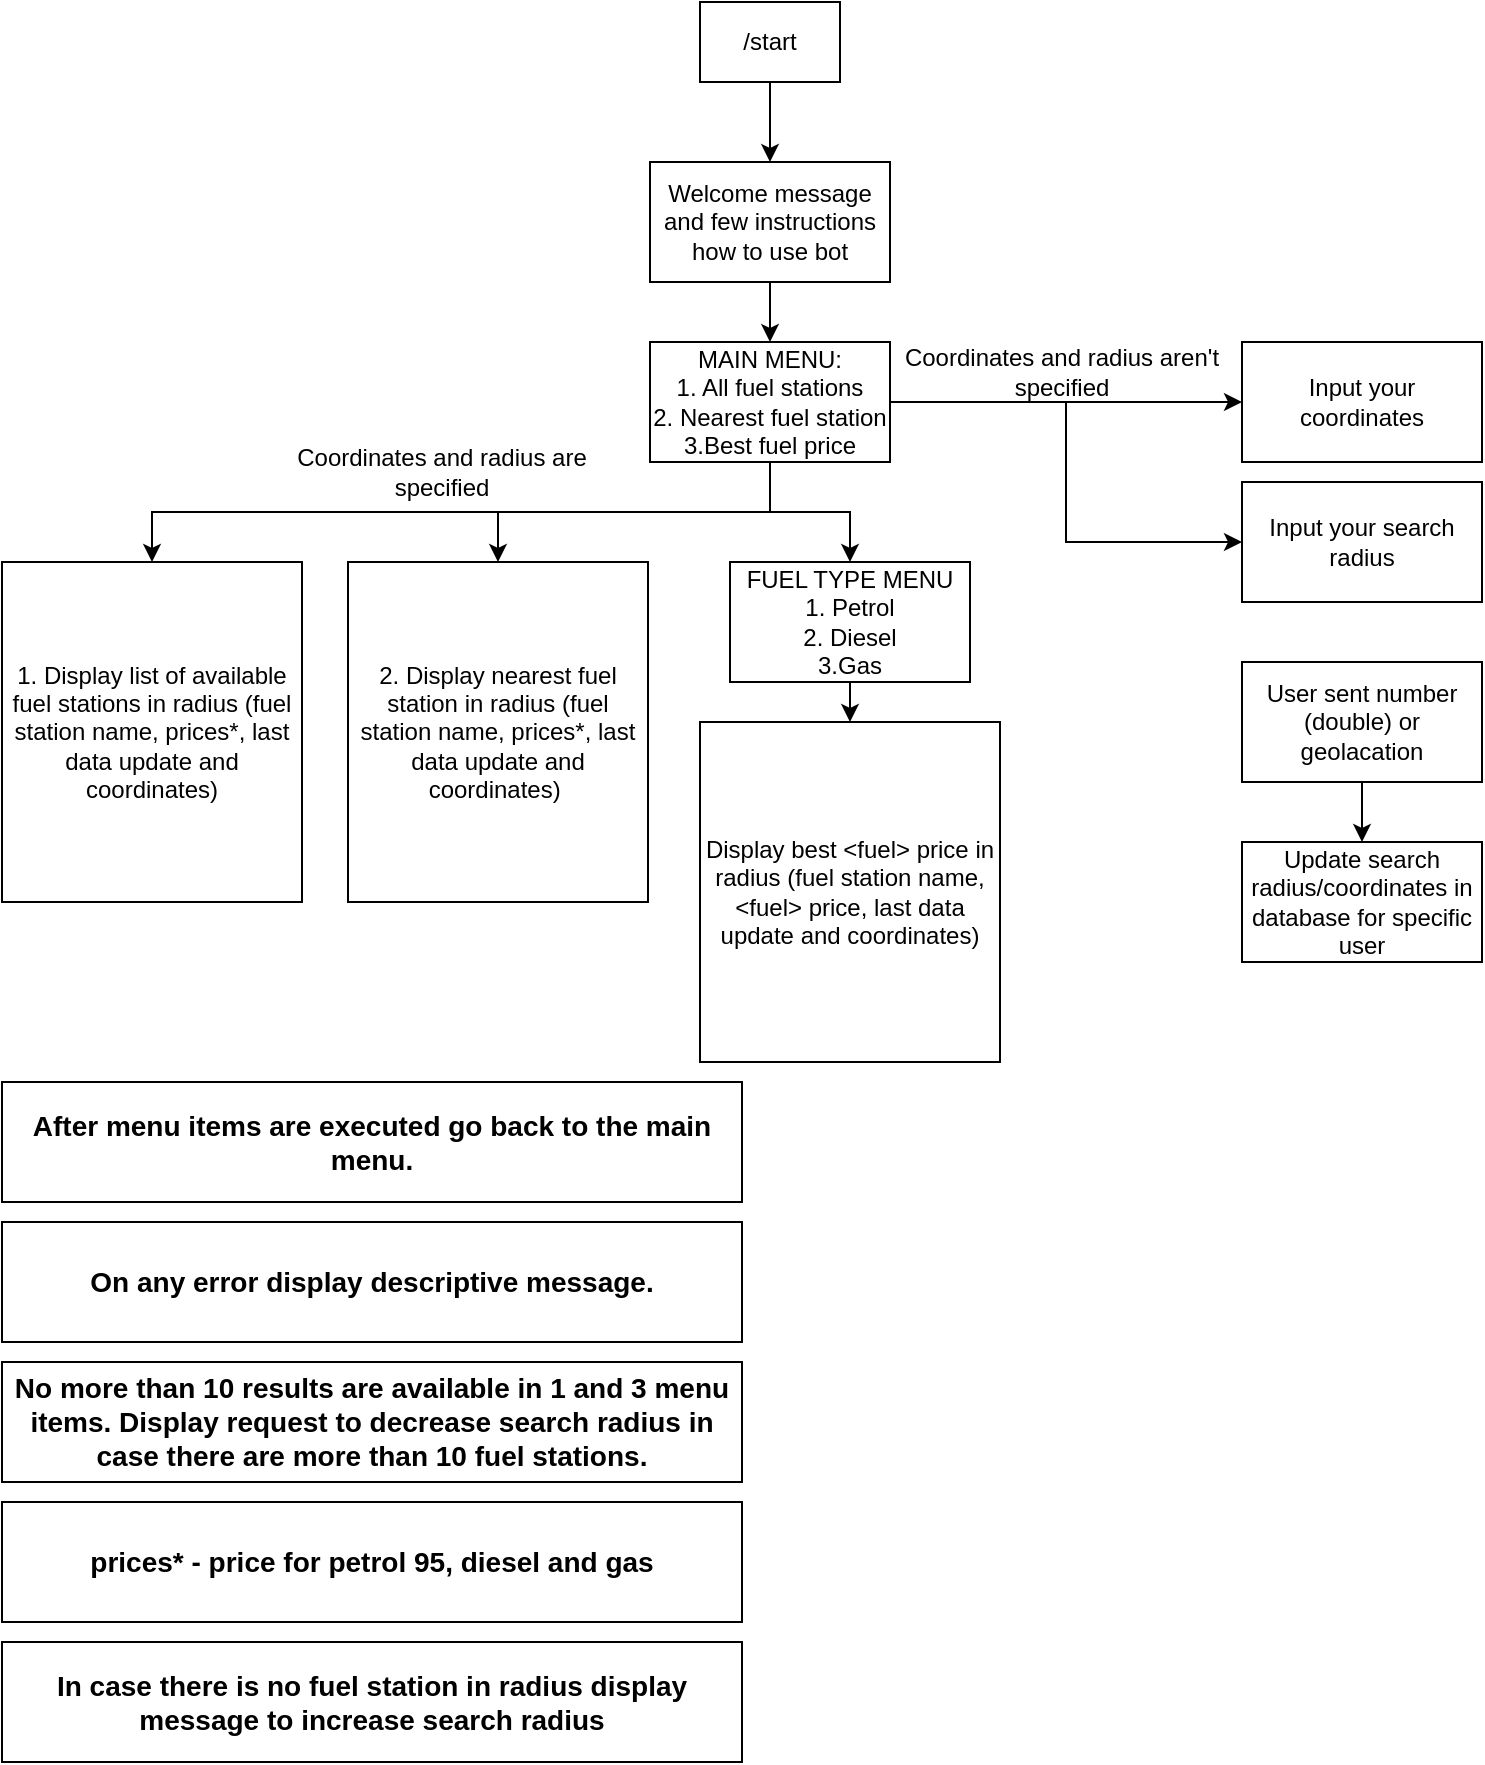 <mxfile version="21.6.2" type="device">
  <diagram name="Страница 1" id="5fkHK7FLF1vfb_biwUNI">
    <mxGraphModel dx="1050" dy="573" grid="1" gridSize="10" guides="1" tooltips="1" connect="1" arrows="1" fold="1" page="1" pageScale="1" pageWidth="827" pageHeight="1169" background="#ffffff" math="0" shadow="0">
      <root>
        <mxCell id="0" />
        <mxCell id="1" parent="0" />
        <mxCell id="sF_3mBfCFNr6Typty_mi-3" style="edgeStyle=orthogonalEdgeStyle;rounded=0;orthogonalLoop=1;jettySize=auto;html=1;exitX=0.5;exitY=1;exitDx=0;exitDy=0;entryX=0.5;entryY=0;entryDx=0;entryDy=0;" edge="1" parent="1" source="dgRW9AStRSNGtxggHci5-1" target="dgRW9AStRSNGtxggHci5-2">
          <mxGeometry relative="1" as="geometry" />
        </mxCell>
        <mxCell id="dgRW9AStRSNGtxggHci5-1" value="/start" style="rounded=0;whiteSpace=wrap;html=1;" parent="1" vertex="1">
          <mxGeometry x="379" y="10" width="70" height="40" as="geometry" />
        </mxCell>
        <mxCell id="sF_3mBfCFNr6Typty_mi-5" style="edgeStyle=orthogonalEdgeStyle;rounded=0;orthogonalLoop=1;jettySize=auto;html=1;exitX=0.5;exitY=1;exitDx=0;exitDy=0;entryX=0.5;entryY=0;entryDx=0;entryDy=0;" edge="1" parent="1" source="dgRW9AStRSNGtxggHci5-2" target="sF_3mBfCFNr6Typty_mi-4">
          <mxGeometry relative="1" as="geometry" />
        </mxCell>
        <mxCell id="dgRW9AStRSNGtxggHci5-2" value="Welcome message and few instructions how to use bot" style="rounded=0;whiteSpace=wrap;html=1;" parent="1" vertex="1">
          <mxGeometry x="354" y="90" width="120" height="60" as="geometry" />
        </mxCell>
        <mxCell id="dgRW9AStRSNGtxggHci5-56" value="&lt;b&gt;&lt;font style=&quot;font-size: 14px;&quot;&gt;After menu items are executed go back to the main menu.&lt;/font&gt;&lt;/b&gt;" style="rounded=0;whiteSpace=wrap;html=1;" parent="1" vertex="1">
          <mxGeometry x="30" y="550" width="370" height="60" as="geometry" />
        </mxCell>
        <mxCell id="dgRW9AStRSNGtxggHci5-58" value="&lt;span style=&quot;font-size: 14px;&quot;&gt;&lt;b&gt;On any error display descriptive message.&lt;/b&gt;&lt;/span&gt;" style="rounded=0;whiteSpace=wrap;html=1;" parent="1" vertex="1">
          <mxGeometry x="30" y="620" width="370" height="60" as="geometry" />
        </mxCell>
        <mxCell id="sF_3mBfCFNr6Typty_mi-9" style="edgeStyle=orthogonalEdgeStyle;rounded=0;orthogonalLoop=1;jettySize=auto;html=1;exitX=1;exitY=0.5;exitDx=0;exitDy=0;entryX=0;entryY=0.5;entryDx=0;entryDy=0;" edge="1" parent="1" source="sF_3mBfCFNr6Typty_mi-4" target="sF_3mBfCFNr6Typty_mi-6">
          <mxGeometry relative="1" as="geometry" />
        </mxCell>
        <mxCell id="sF_3mBfCFNr6Typty_mi-10" style="edgeStyle=orthogonalEdgeStyle;rounded=0;orthogonalLoop=1;jettySize=auto;html=1;exitX=1;exitY=0.5;exitDx=0;exitDy=0;entryX=0;entryY=0.5;entryDx=0;entryDy=0;" edge="1" parent="1" source="sF_3mBfCFNr6Typty_mi-4" target="sF_3mBfCFNr6Typty_mi-7">
          <mxGeometry relative="1" as="geometry" />
        </mxCell>
        <mxCell id="sF_3mBfCFNr6Typty_mi-17" style="edgeStyle=orthogonalEdgeStyle;rounded=0;orthogonalLoop=1;jettySize=auto;html=1;exitX=0.5;exitY=1;exitDx=0;exitDy=0;entryX=0.5;entryY=0;entryDx=0;entryDy=0;" edge="1" parent="1" source="sF_3mBfCFNr6Typty_mi-4" target="sF_3mBfCFNr6Typty_mi-12">
          <mxGeometry relative="1" as="geometry" />
        </mxCell>
        <mxCell id="sF_3mBfCFNr6Typty_mi-18" style="edgeStyle=orthogonalEdgeStyle;rounded=0;orthogonalLoop=1;jettySize=auto;html=1;exitX=0.5;exitY=1;exitDx=0;exitDy=0;entryX=0.5;entryY=0;entryDx=0;entryDy=0;" edge="1" parent="1" source="sF_3mBfCFNr6Typty_mi-4" target="sF_3mBfCFNr6Typty_mi-14">
          <mxGeometry relative="1" as="geometry" />
        </mxCell>
        <mxCell id="sF_3mBfCFNr6Typty_mi-19" style="edgeStyle=orthogonalEdgeStyle;rounded=0;orthogonalLoop=1;jettySize=auto;html=1;exitX=0.5;exitY=1;exitDx=0;exitDy=0;entryX=0.5;entryY=0;entryDx=0;entryDy=0;" edge="1" parent="1" source="sF_3mBfCFNr6Typty_mi-4" target="sF_3mBfCFNr6Typty_mi-16">
          <mxGeometry relative="1" as="geometry" />
        </mxCell>
        <mxCell id="sF_3mBfCFNr6Typty_mi-4" value="MAIN MENU:&lt;br&gt;1. All fuel stations&lt;br&gt;2. Nearest fuel station&lt;br&gt;3.Best fuel price" style="rounded=0;whiteSpace=wrap;html=1;" vertex="1" parent="1">
          <mxGeometry x="354" y="180" width="120" height="60" as="geometry" />
        </mxCell>
        <mxCell id="sF_3mBfCFNr6Typty_mi-6" value="Input your coordinates" style="rounded=0;whiteSpace=wrap;html=1;" vertex="1" parent="1">
          <mxGeometry x="650" y="180" width="120" height="60" as="geometry" />
        </mxCell>
        <mxCell id="sF_3mBfCFNr6Typty_mi-7" value="Input your search radius" style="whiteSpace=wrap;html=1;rounded=0;" vertex="1" parent="1">
          <mxGeometry x="650" y="250" width="120" height="60" as="geometry" />
        </mxCell>
        <mxCell id="sF_3mBfCFNr6Typty_mi-11" value="Coordinates and radius aren&#39;t specified" style="text;html=1;strokeColor=none;fillColor=none;align=center;verticalAlign=middle;whiteSpace=wrap;rounded=0;" vertex="1" parent="1">
          <mxGeometry x="480" y="180" width="160" height="30" as="geometry" />
        </mxCell>
        <mxCell id="sF_3mBfCFNr6Typty_mi-12" value="1. Display list of available fuel stations in radius (fuel station name, prices*, last data update and coordinates)" style="rounded=0;whiteSpace=wrap;html=1;" vertex="1" parent="1">
          <mxGeometry x="30" y="290" width="150" height="170" as="geometry" />
        </mxCell>
        <mxCell id="sF_3mBfCFNr6Typty_mi-13" value="&lt;span style=&quot;font-size: 14px;&quot;&gt;&lt;b&gt;No more than 10 results are available in 1 and 3 menu items. Display request to decrease search radius in case there are more than 10 fuel stations.&lt;/b&gt;&lt;/span&gt;" style="rounded=0;whiteSpace=wrap;html=1;" vertex="1" parent="1">
          <mxGeometry x="30" y="690" width="370" height="60" as="geometry" />
        </mxCell>
        <mxCell id="sF_3mBfCFNr6Typty_mi-14" value="2. Display nearest fuel station in radius (fuel station name, prices*, last data update and coordinates)&amp;nbsp;" style="rounded=0;whiteSpace=wrap;html=1;" vertex="1" parent="1">
          <mxGeometry x="203" y="290" width="150" height="170" as="geometry" />
        </mxCell>
        <mxCell id="sF_3mBfCFNr6Typty_mi-15" value="Display best &amp;lt;fuel&amp;gt; price in radius (fuel station name, &amp;lt;fuel&amp;gt; price, last data update and coordinates)" style="rounded=0;whiteSpace=wrap;html=1;" vertex="1" parent="1">
          <mxGeometry x="379" y="370" width="150" height="170" as="geometry" />
        </mxCell>
        <mxCell id="sF_3mBfCFNr6Typty_mi-20" style="edgeStyle=orthogonalEdgeStyle;rounded=0;orthogonalLoop=1;jettySize=auto;html=1;exitX=0.5;exitY=1;exitDx=0;exitDy=0;entryX=0.5;entryY=0;entryDx=0;entryDy=0;" edge="1" parent="1" source="sF_3mBfCFNr6Typty_mi-16" target="sF_3mBfCFNr6Typty_mi-15">
          <mxGeometry relative="1" as="geometry" />
        </mxCell>
        <mxCell id="sF_3mBfCFNr6Typty_mi-16" value="FUEL TYPE MENU&lt;br&gt;1. Petrol&lt;br&gt;2. Diesel&lt;br&gt;3.Gas" style="rounded=0;whiteSpace=wrap;html=1;" vertex="1" parent="1">
          <mxGeometry x="394" y="290" width="120" height="60" as="geometry" />
        </mxCell>
        <mxCell id="sF_3mBfCFNr6Typty_mi-23" style="edgeStyle=orthogonalEdgeStyle;rounded=0;orthogonalLoop=1;jettySize=auto;html=1;exitX=0.5;exitY=1;exitDx=0;exitDy=0;entryX=0.5;entryY=0;entryDx=0;entryDy=0;" edge="1" parent="1" source="sF_3mBfCFNr6Typty_mi-21" target="sF_3mBfCFNr6Typty_mi-22">
          <mxGeometry relative="1" as="geometry" />
        </mxCell>
        <mxCell id="sF_3mBfCFNr6Typty_mi-21" value="User sent number (double) or geolacation" style="rounded=0;whiteSpace=wrap;html=1;" vertex="1" parent="1">
          <mxGeometry x="650" y="340" width="120" height="60" as="geometry" />
        </mxCell>
        <mxCell id="sF_3mBfCFNr6Typty_mi-22" value="Update search radius/coordinates in database for specific user" style="rounded=0;whiteSpace=wrap;html=1;" vertex="1" parent="1">
          <mxGeometry x="650" y="430" width="120" height="60" as="geometry" />
        </mxCell>
        <mxCell id="sF_3mBfCFNr6Typty_mi-25" value="&lt;span style=&quot;font-size: 14px;&quot;&gt;&lt;b&gt;prices* - price for petrol 95, diesel and gas&lt;/b&gt;&lt;/span&gt;" style="rounded=0;whiteSpace=wrap;html=1;" vertex="1" parent="1">
          <mxGeometry x="30" y="760" width="370" height="60" as="geometry" />
        </mxCell>
        <mxCell id="sF_3mBfCFNr6Typty_mi-26" value="&lt;span style=&quot;font-size: 14px;&quot;&gt;&lt;b&gt;In case there is no fuel station in radius display message to increase search radius&lt;/b&gt;&lt;/span&gt;" style="rounded=0;whiteSpace=wrap;html=1;" vertex="1" parent="1">
          <mxGeometry x="30" y="830" width="370" height="60" as="geometry" />
        </mxCell>
        <mxCell id="sF_3mBfCFNr6Typty_mi-28" value="Coordinates and radius are specified" style="text;html=1;strokeColor=none;fillColor=none;align=center;verticalAlign=middle;whiteSpace=wrap;rounded=0;" vertex="1" parent="1">
          <mxGeometry x="170" y="230" width="160" height="30" as="geometry" />
        </mxCell>
      </root>
    </mxGraphModel>
  </diagram>
</mxfile>
